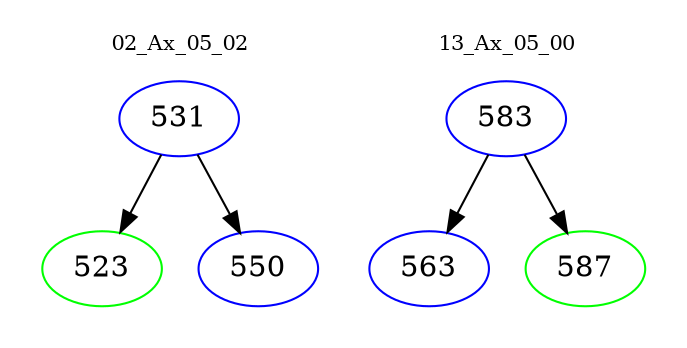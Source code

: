 digraph{
subgraph cluster_0 {
color = white
label = "02_Ax_05_02";
fontsize=10;
T0_531 [label="531", color="blue"]
T0_531 -> T0_523 [color="black"]
T0_523 [label="523", color="green"]
T0_531 -> T0_550 [color="black"]
T0_550 [label="550", color="blue"]
}
subgraph cluster_1 {
color = white
label = "13_Ax_05_00";
fontsize=10;
T1_583 [label="583", color="blue"]
T1_583 -> T1_563 [color="black"]
T1_563 [label="563", color="blue"]
T1_583 -> T1_587 [color="black"]
T1_587 [label="587", color="green"]
}
}
